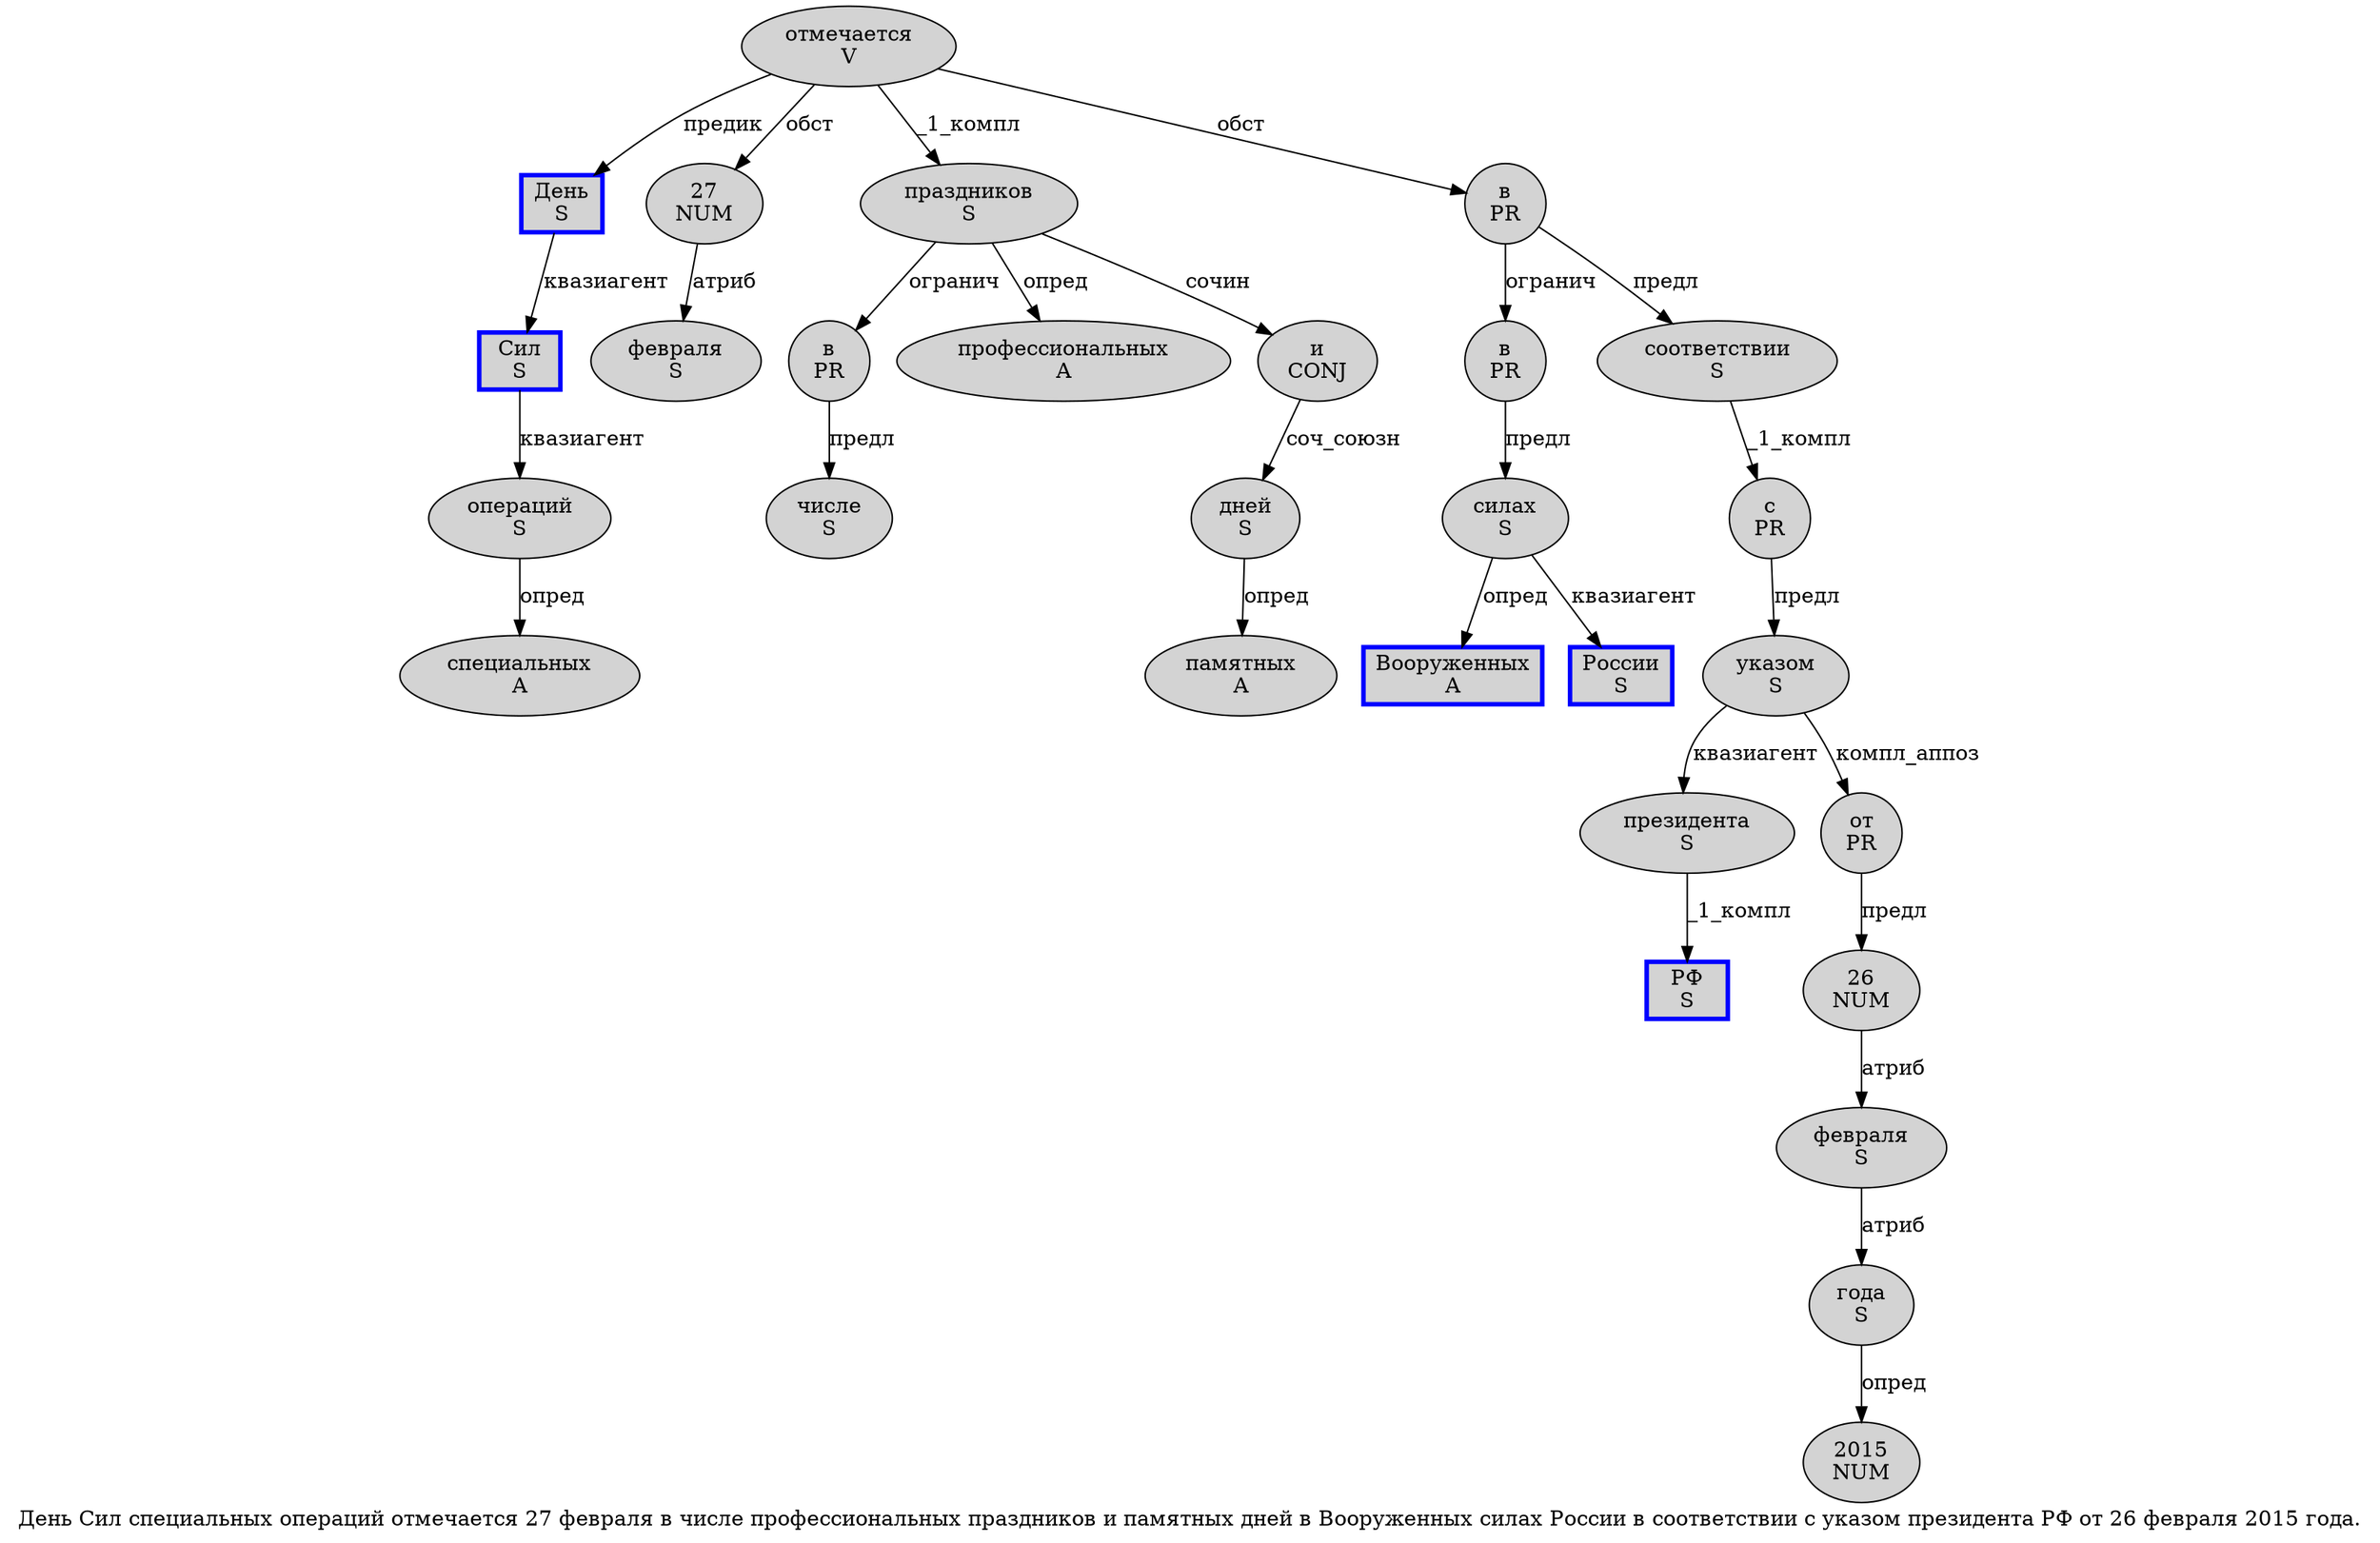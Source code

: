 digraph SENTENCE_1 {
	graph [label="День Сил специальных операций отмечается 27 февраля в числе профессиональных праздников и памятных дней в Вооруженных силах России в соответствии с указом президента РФ от 26 февраля 2015 года."]
	node [style=filled]
		0 [label="День
S" color=blue fillcolor=lightgray penwidth=3 shape=box]
		1 [label="Сил
S" color=blue fillcolor=lightgray penwidth=3 shape=box]
		2 [label="специальных
A" color="" fillcolor=lightgray penwidth=1 shape=ellipse]
		3 [label="операций
S" color="" fillcolor=lightgray penwidth=1 shape=ellipse]
		4 [label="отмечается
V" color="" fillcolor=lightgray penwidth=1 shape=ellipse]
		5 [label="27
NUM" color="" fillcolor=lightgray penwidth=1 shape=ellipse]
		6 [label="февраля
S" color="" fillcolor=lightgray penwidth=1 shape=ellipse]
		7 [label="в
PR" color="" fillcolor=lightgray penwidth=1 shape=ellipse]
		8 [label="числе
S" color="" fillcolor=lightgray penwidth=1 shape=ellipse]
		9 [label="профессиональных
A" color="" fillcolor=lightgray penwidth=1 shape=ellipse]
		10 [label="праздников
S" color="" fillcolor=lightgray penwidth=1 shape=ellipse]
		11 [label="и
CONJ" color="" fillcolor=lightgray penwidth=1 shape=ellipse]
		12 [label="памятных
A" color="" fillcolor=lightgray penwidth=1 shape=ellipse]
		13 [label="дней
S" color="" fillcolor=lightgray penwidth=1 shape=ellipse]
		14 [label="в
PR" color="" fillcolor=lightgray penwidth=1 shape=ellipse]
		15 [label="Вооруженных
A" color=blue fillcolor=lightgray penwidth=3 shape=box]
		16 [label="силах
S" color="" fillcolor=lightgray penwidth=1 shape=ellipse]
		17 [label="России
S" color=blue fillcolor=lightgray penwidth=3 shape=box]
		18 [label="в
PR" color="" fillcolor=lightgray penwidth=1 shape=ellipse]
		19 [label="соответствии
S" color="" fillcolor=lightgray penwidth=1 shape=ellipse]
		20 [label="с
PR" color="" fillcolor=lightgray penwidth=1 shape=ellipse]
		21 [label="указом
S" color="" fillcolor=lightgray penwidth=1 shape=ellipse]
		22 [label="президента
S" color="" fillcolor=lightgray penwidth=1 shape=ellipse]
		23 [label="РФ
S" color=blue fillcolor=lightgray penwidth=3 shape=box]
		24 [label="от
PR" color="" fillcolor=lightgray penwidth=1 shape=ellipse]
		25 [label="26
NUM" color="" fillcolor=lightgray penwidth=1 shape=ellipse]
		26 [label="февраля
S" color="" fillcolor=lightgray penwidth=1 shape=ellipse]
		27 [label="2015
NUM" color="" fillcolor=lightgray penwidth=1 shape=ellipse]
		28 [label="года
S" color="" fillcolor=lightgray penwidth=1 shape=ellipse]
			11 -> 13 [label="соч_союзн"]
			19 -> 20 [label="_1_компл"]
			16 -> 15 [label="опред"]
			16 -> 17 [label="квазиагент"]
			4 -> 0 [label="предик"]
			4 -> 5 [label="обст"]
			4 -> 10 [label="_1_компл"]
			4 -> 18 [label="обст"]
			26 -> 28 [label="атриб"]
			24 -> 25 [label="предл"]
			5 -> 6 [label="атриб"]
			3 -> 2 [label="опред"]
			20 -> 21 [label="предл"]
			21 -> 22 [label="квазиагент"]
			21 -> 24 [label="компл_аппоз"]
			18 -> 14 [label="огранич"]
			18 -> 19 [label="предл"]
			1 -> 3 [label="квазиагент"]
			14 -> 16 [label="предл"]
			7 -> 8 [label="предл"]
			28 -> 27 [label="опред"]
			22 -> 23 [label="_1_компл"]
			13 -> 12 [label="опред"]
			10 -> 7 [label="огранич"]
			10 -> 9 [label="опред"]
			10 -> 11 [label="сочин"]
			25 -> 26 [label="атриб"]
			0 -> 1 [label="квазиагент"]
}